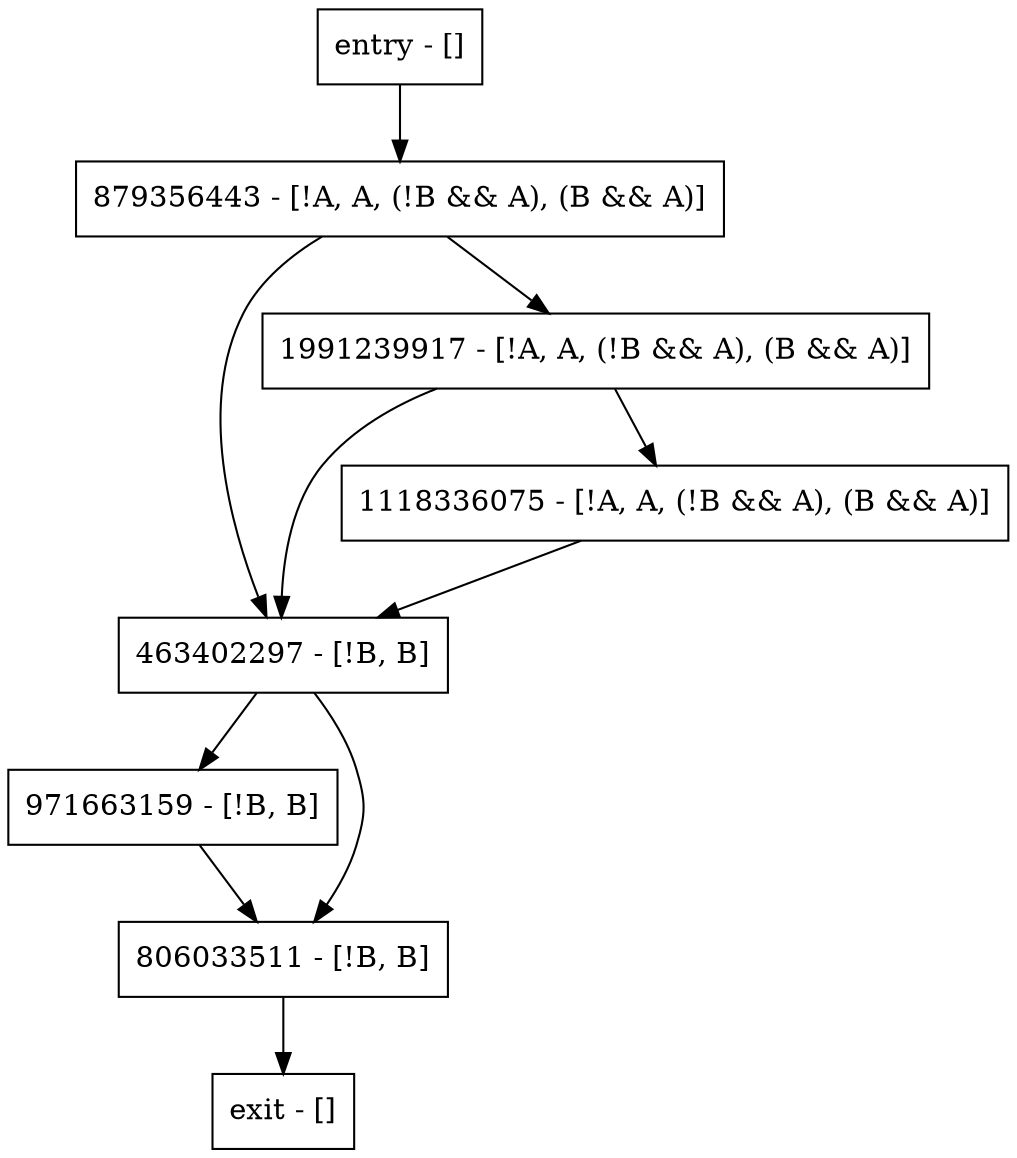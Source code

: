 digraph main {
node [shape=record];
463402297 [label="463402297 - [!B, B]"];
971663159 [label="971663159 - [!B, B]"];
entry [label="entry - []"];
exit [label="exit - []"];
1118336075 [label="1118336075 - [!A, A, (!B && A), (B && A)]"];
806033511 [label="806033511 - [!B, B]"];
1991239917 [label="1991239917 - [!A, A, (!B && A), (B && A)]"];
879356443 [label="879356443 - [!A, A, (!B && A), (B && A)]"];
entry;
exit;
463402297 -> 971663159;
463402297 -> 806033511;
971663159 -> 806033511;
entry -> 879356443;
1118336075 -> 463402297;
806033511 -> exit;
1991239917 -> 463402297;
1991239917 -> 1118336075;
879356443 -> 463402297;
879356443 -> 1991239917;
}
